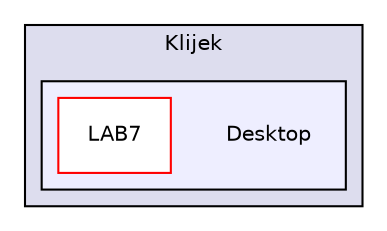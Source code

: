 digraph "C:/Users/Klijek/Desktop" {
  compound=true
  node [ fontsize="10", fontname="Helvetica"];
  edge [ labelfontsize="10", labelfontname="Helvetica"];
  subgraph clusterdir_f2840eca8a3d7b085562f6671631a968 {
    graph [ bgcolor="#ddddee", pencolor="black", label="Klijek" fontname="Helvetica", fontsize="10", URL="dir_f2840eca8a3d7b085562f6671631a968.html"]
  subgraph clusterdir_47d29e522f7df2436c16a13c7147de4b {
    graph [ bgcolor="#eeeeff", pencolor="black", label="" URL="dir_47d29e522f7df2436c16a13c7147de4b.html"];
    dir_47d29e522f7df2436c16a13c7147de4b [shape=plaintext label="Desktop"];
    dir_2e8af807cd518e2335292321bf97e465 [shape=box label="LAB7" color="red" fillcolor="white" style="filled" URL="dir_2e8af807cd518e2335292321bf97e465.html"];
  }
  }
}
